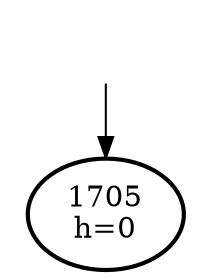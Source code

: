 digraph
 {
	Dummy [style=invis];
	Dummy -> 1705;
	1705 [penwidth=2];

	
      1705 [label="1705\nh=0"];

}